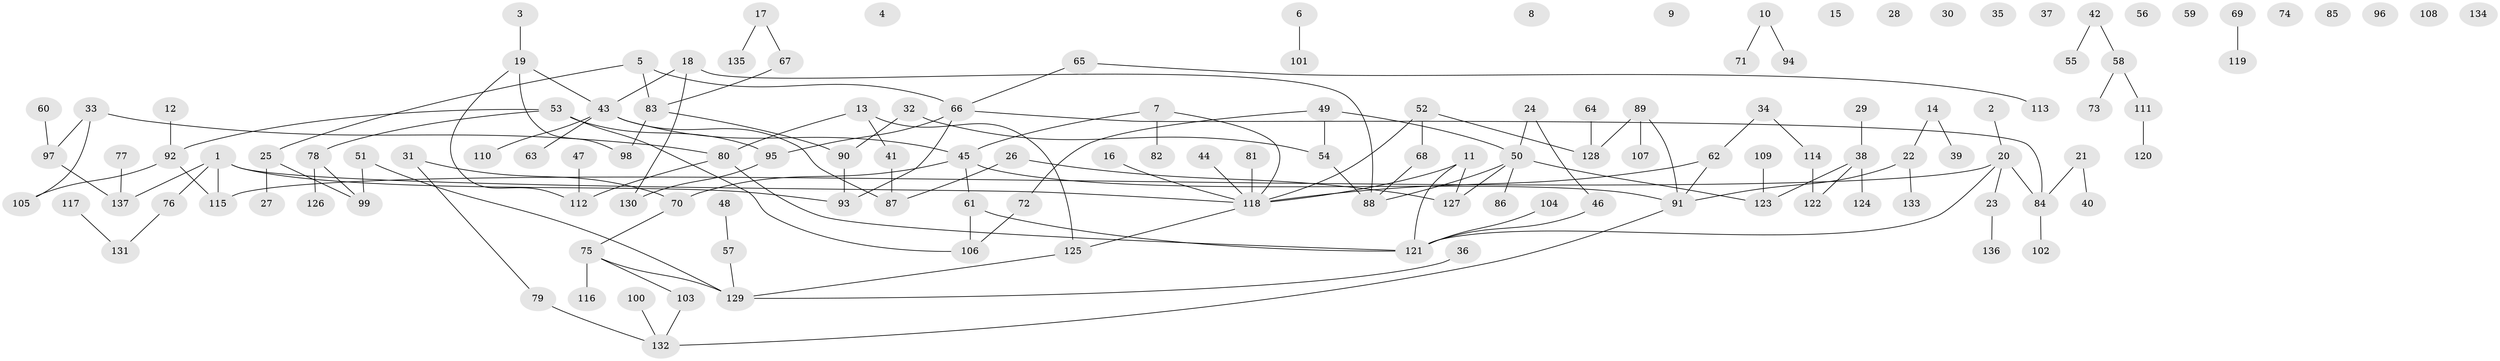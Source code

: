 // Generated by graph-tools (version 1.1) at 2025/25/03/09/25 03:25:22]
// undirected, 137 vertices, 145 edges
graph export_dot {
graph [start="1"]
  node [color=gray90,style=filled];
  1;
  2;
  3;
  4;
  5;
  6;
  7;
  8;
  9;
  10;
  11;
  12;
  13;
  14;
  15;
  16;
  17;
  18;
  19;
  20;
  21;
  22;
  23;
  24;
  25;
  26;
  27;
  28;
  29;
  30;
  31;
  32;
  33;
  34;
  35;
  36;
  37;
  38;
  39;
  40;
  41;
  42;
  43;
  44;
  45;
  46;
  47;
  48;
  49;
  50;
  51;
  52;
  53;
  54;
  55;
  56;
  57;
  58;
  59;
  60;
  61;
  62;
  63;
  64;
  65;
  66;
  67;
  68;
  69;
  70;
  71;
  72;
  73;
  74;
  75;
  76;
  77;
  78;
  79;
  80;
  81;
  82;
  83;
  84;
  85;
  86;
  87;
  88;
  89;
  90;
  91;
  92;
  93;
  94;
  95;
  96;
  97;
  98;
  99;
  100;
  101;
  102;
  103;
  104;
  105;
  106;
  107;
  108;
  109;
  110;
  111;
  112;
  113;
  114;
  115;
  116;
  117;
  118;
  119;
  120;
  121;
  122;
  123;
  124;
  125;
  126;
  127;
  128;
  129;
  130;
  131;
  132;
  133;
  134;
  135;
  136;
  137;
  1 -- 76;
  1 -- 93;
  1 -- 115;
  1 -- 118;
  1 -- 137;
  2 -- 20;
  3 -- 19;
  5 -- 25;
  5 -- 66;
  5 -- 83;
  6 -- 101;
  7 -- 45;
  7 -- 82;
  7 -- 118;
  10 -- 71;
  10 -- 94;
  11 -- 118;
  11 -- 121;
  11 -- 127;
  12 -- 92;
  13 -- 41;
  13 -- 80;
  13 -- 125;
  14 -- 22;
  14 -- 39;
  16 -- 118;
  17 -- 67;
  17 -- 135;
  18 -- 43;
  18 -- 88;
  18 -- 130;
  19 -- 43;
  19 -- 98;
  19 -- 112;
  20 -- 23;
  20 -- 84;
  20 -- 115;
  20 -- 121;
  21 -- 40;
  21 -- 84;
  22 -- 91;
  22 -- 133;
  23 -- 136;
  24 -- 46;
  24 -- 50;
  25 -- 27;
  25 -- 99;
  26 -- 87;
  26 -- 127;
  29 -- 38;
  31 -- 70;
  31 -- 79;
  32 -- 54;
  32 -- 90;
  33 -- 80;
  33 -- 97;
  33 -- 105;
  34 -- 62;
  34 -- 114;
  36 -- 129;
  38 -- 122;
  38 -- 123;
  38 -- 124;
  41 -- 87;
  42 -- 55;
  42 -- 58;
  43 -- 45;
  43 -- 63;
  43 -- 87;
  43 -- 110;
  44 -- 118;
  45 -- 61;
  45 -- 70;
  45 -- 91;
  46 -- 121;
  47 -- 112;
  48 -- 57;
  49 -- 50;
  49 -- 54;
  49 -- 72;
  50 -- 86;
  50 -- 88;
  50 -- 123;
  50 -- 127;
  51 -- 99;
  51 -- 129;
  52 -- 68;
  52 -- 118;
  52 -- 128;
  53 -- 78;
  53 -- 92;
  53 -- 95;
  53 -- 106;
  54 -- 88;
  57 -- 129;
  58 -- 73;
  58 -- 111;
  60 -- 97;
  61 -- 106;
  61 -- 121;
  62 -- 91;
  62 -- 118;
  64 -- 128;
  65 -- 66;
  65 -- 113;
  66 -- 84;
  66 -- 93;
  66 -- 95;
  67 -- 83;
  68 -- 88;
  69 -- 119;
  70 -- 75;
  72 -- 106;
  75 -- 103;
  75 -- 116;
  75 -- 129;
  76 -- 131;
  77 -- 137;
  78 -- 99;
  78 -- 126;
  79 -- 132;
  80 -- 112;
  80 -- 121;
  81 -- 118;
  83 -- 90;
  83 -- 98;
  84 -- 102;
  89 -- 91;
  89 -- 107;
  89 -- 128;
  90 -- 93;
  91 -- 132;
  92 -- 105;
  92 -- 115;
  95 -- 130;
  97 -- 137;
  100 -- 132;
  103 -- 132;
  104 -- 121;
  109 -- 123;
  111 -- 120;
  114 -- 122;
  117 -- 131;
  118 -- 125;
  125 -- 129;
}
